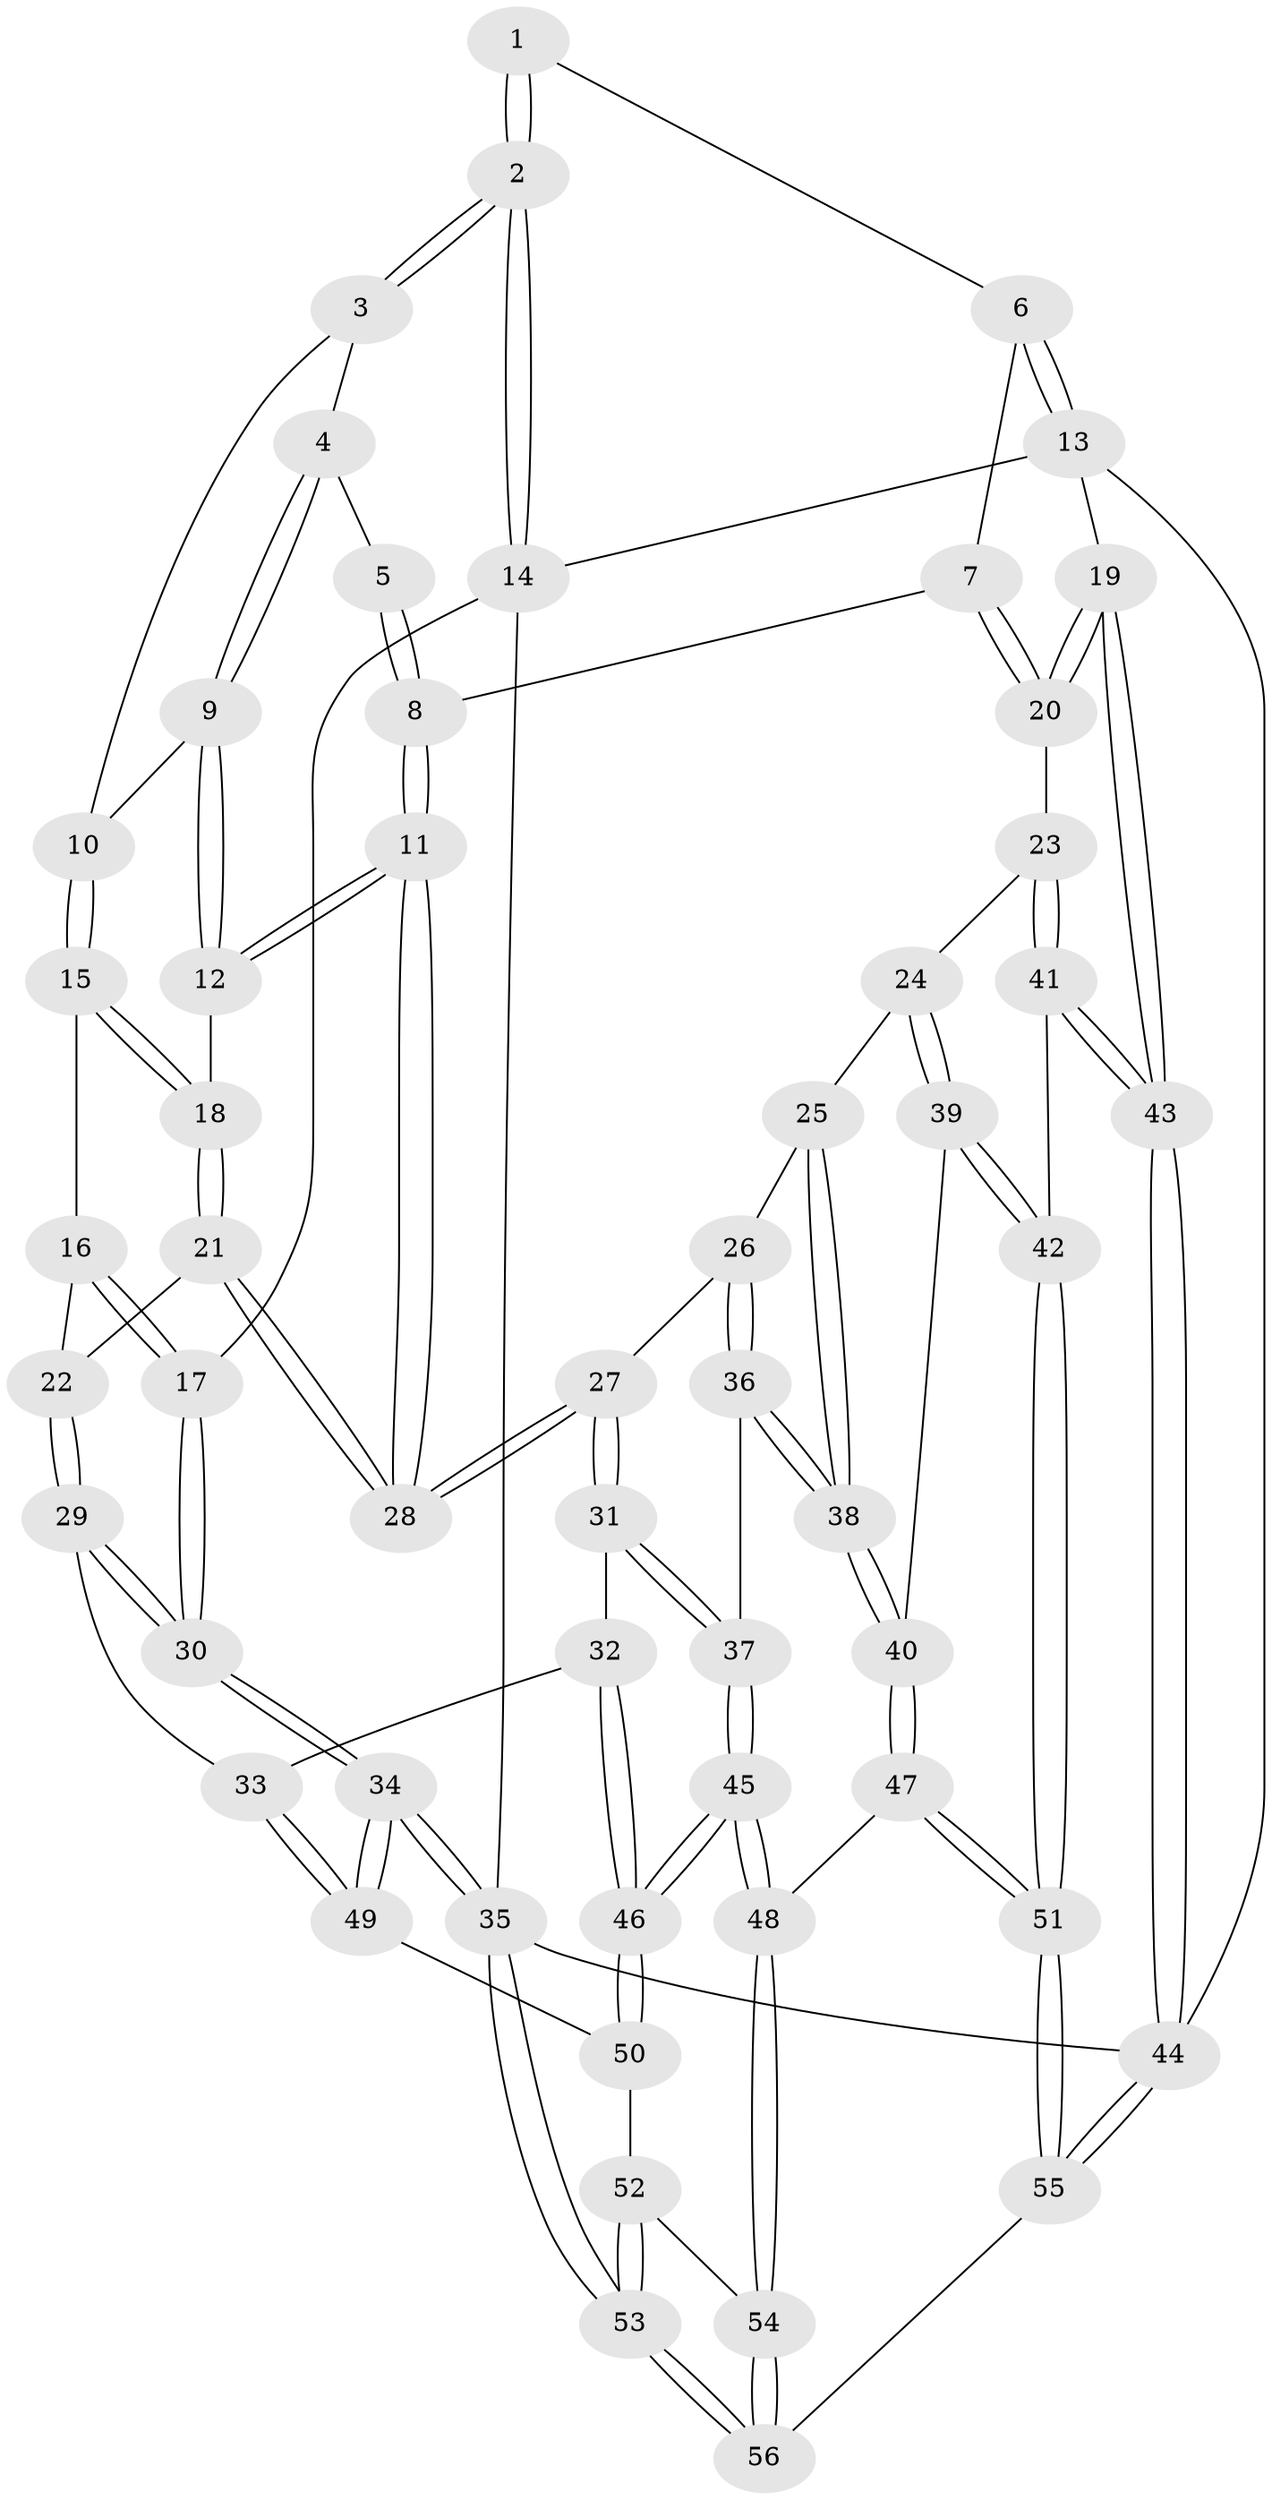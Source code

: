 // coarse degree distribution, {2: 0.09090909090909091, 3: 0.22727272727272727, 4: 0.22727272727272727, 6: 0.22727272727272727, 5: 0.22727272727272727}
// Generated by graph-tools (version 1.1) at 2025/05/03/04/25 22:05:44]
// undirected, 56 vertices, 137 edges
graph export_dot {
graph [start="1"]
  node [color=gray90,style=filled];
  1 [pos="+0.5048127924173536+0"];
  2 [pos="+0+0"];
  3 [pos="+0.19023449050878305+0.060866874250468564"];
  4 [pos="+0.36359170098579785+0.07421166023547292"];
  5 [pos="+0.3817508080145515+0.06091481373310482"];
  6 [pos="+0.7902203603861016+0"];
  7 [pos="+0.6470058097486275+0.14244223659783478"];
  8 [pos="+0.5058395132856282+0.30010292279741213"];
  9 [pos="+0.3072888158104102+0.19212128712376814"];
  10 [pos="+0.23812326020036303+0.19155511075628534"];
  11 [pos="+0.4686792534392783+0.3770478504987291"];
  12 [pos="+0.3954865417362233+0.32790450405530197"];
  13 [pos="+1+0"];
  14 [pos="+0+0"];
  15 [pos="+0.17785508708353062+0.23965214768714133"];
  16 [pos="+0.04406989907144278+0.2292615445882228"];
  17 [pos="+0+0.042425979751959005"];
  18 [pos="+0.22564691545252807+0.32152016098344716"];
  19 [pos="+1+0.42529988665501506"];
  20 [pos="+0.8060672505114276+0.4681723468634926"];
  21 [pos="+0.17176255494357665+0.4178053555524172"];
  22 [pos="+0.15396990202887406+0.43037273255131364"];
  23 [pos="+0.7385523320754164+0.5026145721122501"];
  24 [pos="+0.6591464620096915+0.49659863144813454"];
  25 [pos="+0.513645845146029+0.4514083961487091"];
  26 [pos="+0.510643747008919+0.44988663071925733"];
  27 [pos="+0.47727543746898893+0.4299870916937544"];
  28 [pos="+0.4770649080237499+0.4293901731539983"];
  29 [pos="+0.0982674263955812+0.5575135573403085"];
  30 [pos="+0+0.5021159959727344"];
  31 [pos="+0.36580836765964064+0.5527317903462247"];
  32 [pos="+0.18500208890907419+0.6138288251564572"];
  33 [pos="+0.14725198420058663+0.6063281045426185"];
  34 [pos="+0+1"];
  35 [pos="+0+1"];
  36 [pos="+0.4748094235278846+0.7063302383725619"];
  37 [pos="+0.40970581143462637+0.7073982358300411"];
  38 [pos="+0.5361841849582628+0.7228118341132658"];
  39 [pos="+0.5821133466472165+0.7328361880123164"];
  40 [pos="+0.5480326615343618+0.7336254588118662"];
  41 [pos="+0.753489732884466+0.8125273989220709"];
  42 [pos="+0.7451183320913257+0.821797631483343"];
  43 [pos="+1+0.7425224755289921"];
  44 [pos="+1+1"];
  45 [pos="+0.3408062088810333+0.851520264469123"];
  46 [pos="+0.32765142453439955+0.8427058138909415"];
  47 [pos="+0.5104641872598171+0.8014256141756566"];
  48 [pos="+0.3557857897555297+0.8800034450339895"];
  49 [pos="+0.06974939331760333+0.8233364931714202"];
  50 [pos="+0.1108726586236868+0.8430247965767131"];
  51 [pos="+0.6959372472126709+0.991358568927713"];
  52 [pos="+0.1469417579779925+0.9141127064818987"];
  53 [pos="+0.07971740264979925+1"];
  54 [pos="+0.37417365566191146+1"];
  55 [pos="+0.6669159205873355+1"];
  56 [pos="+0.4124614180621634+1"];
  1 -- 2;
  1 -- 2;
  1 -- 6;
  2 -- 3;
  2 -- 3;
  2 -- 14;
  2 -- 14;
  3 -- 4;
  3 -- 10;
  4 -- 5;
  4 -- 9;
  4 -- 9;
  5 -- 8;
  5 -- 8;
  6 -- 7;
  6 -- 13;
  6 -- 13;
  7 -- 8;
  7 -- 20;
  7 -- 20;
  8 -- 11;
  8 -- 11;
  9 -- 10;
  9 -- 12;
  9 -- 12;
  10 -- 15;
  10 -- 15;
  11 -- 12;
  11 -- 12;
  11 -- 28;
  11 -- 28;
  12 -- 18;
  13 -- 14;
  13 -- 19;
  13 -- 44;
  14 -- 17;
  14 -- 35;
  15 -- 16;
  15 -- 18;
  15 -- 18;
  16 -- 17;
  16 -- 17;
  16 -- 22;
  17 -- 30;
  17 -- 30;
  18 -- 21;
  18 -- 21;
  19 -- 20;
  19 -- 20;
  19 -- 43;
  19 -- 43;
  20 -- 23;
  21 -- 22;
  21 -- 28;
  21 -- 28;
  22 -- 29;
  22 -- 29;
  23 -- 24;
  23 -- 41;
  23 -- 41;
  24 -- 25;
  24 -- 39;
  24 -- 39;
  25 -- 26;
  25 -- 38;
  25 -- 38;
  26 -- 27;
  26 -- 36;
  26 -- 36;
  27 -- 28;
  27 -- 28;
  27 -- 31;
  27 -- 31;
  29 -- 30;
  29 -- 30;
  29 -- 33;
  30 -- 34;
  30 -- 34;
  31 -- 32;
  31 -- 37;
  31 -- 37;
  32 -- 33;
  32 -- 46;
  32 -- 46;
  33 -- 49;
  33 -- 49;
  34 -- 35;
  34 -- 35;
  34 -- 49;
  34 -- 49;
  35 -- 53;
  35 -- 53;
  35 -- 44;
  36 -- 37;
  36 -- 38;
  36 -- 38;
  37 -- 45;
  37 -- 45;
  38 -- 40;
  38 -- 40;
  39 -- 40;
  39 -- 42;
  39 -- 42;
  40 -- 47;
  40 -- 47;
  41 -- 42;
  41 -- 43;
  41 -- 43;
  42 -- 51;
  42 -- 51;
  43 -- 44;
  43 -- 44;
  44 -- 55;
  44 -- 55;
  45 -- 46;
  45 -- 46;
  45 -- 48;
  45 -- 48;
  46 -- 50;
  46 -- 50;
  47 -- 48;
  47 -- 51;
  47 -- 51;
  48 -- 54;
  48 -- 54;
  49 -- 50;
  50 -- 52;
  51 -- 55;
  51 -- 55;
  52 -- 53;
  52 -- 53;
  52 -- 54;
  53 -- 56;
  53 -- 56;
  54 -- 56;
  54 -- 56;
  55 -- 56;
}
